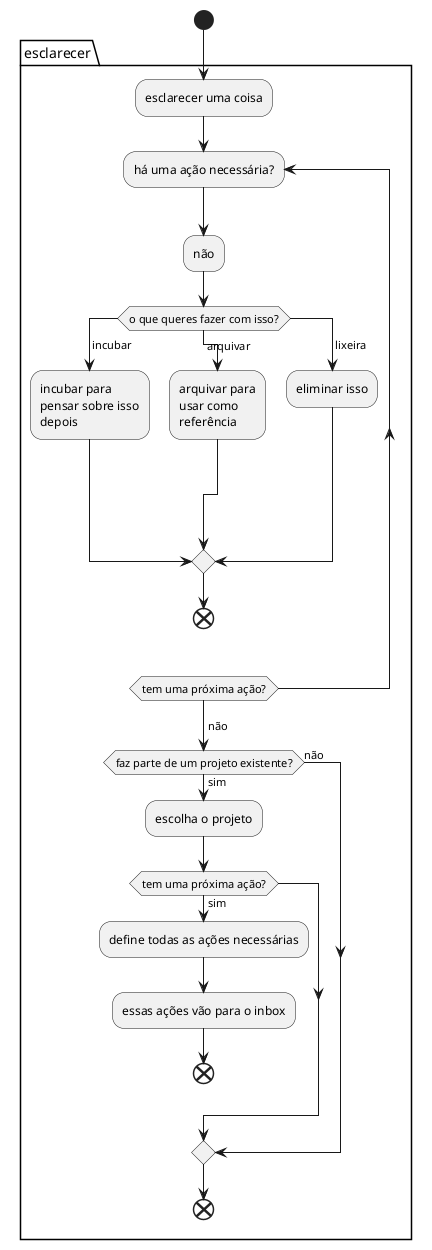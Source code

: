 @startuml
start
package esclarecer {
  :esclarecer uma coisa;
    repeat :há uma ação necessária?;
      :não;
      switch (o que queres fazer com isso?)
      case ( incubar )
        :incubar para\npensar sobre isso\ndepois;
      case ( arquivar )
        :arquivar para\nusar como\nreferência;
      case ( lixeira )
        :eliminar isso;
      endswitch
      end
    repeat while (tem uma próxima ação?)
    ->não;
    if (faz parte de um projeto existente?) then (sim)
      :escolha o projeto;
      if (tem uma próxima ação?) then (sim)
      :define todas as ações necessárias;
      :essas ações vão para o inbox;
      end
      endif
    else (não)
    endif
  end
' else (não)
' endif
' stop
' else (não)
'   if (simples) then (sim)
'   :lista de\nações rápidas;
'   stop
'   else
'     if (não é simples) then (delegar)
'     :lista de\nações delegadas;
'     stop
'     else
'       if (adiar) then (data)
'       :lista de\nações com data;
'       stop
'       else (contexto)
'         :lista de\nações com contextos;
'         split
'         :informar um local;
'         stop
'         split again
'         :informar uma interação;
'         stop
'         split again
'         :informar uma comunicacaoTipo;
'         stop
'         split again
'         :informar um dispositivo;
'         stop
'         split again
'         :informar uma ação;
'         stop
'         split again
'         :informar um tempo;
'         stop
'         split again
'         :informar uma energia;
'         stop
'         split again
'         :informar uma importancia;
'         stop
'         split again
'         :informar uma urgencia;
'         stop
'         end split
'       endif
'     endif
'   endif
' endif
}
@enduml